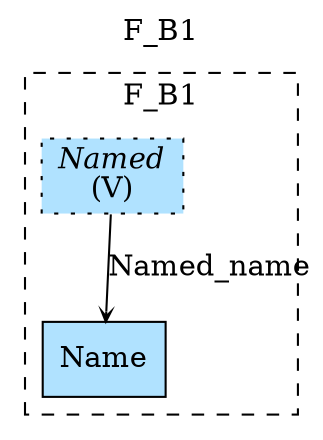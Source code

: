 digraph {graph[label=F_B1,labelloc=tl,labelfontsize=12];
subgraph cluster_F_B1{style=dashed;label=F_B1;
"Named"[shape=record,fillcolor=lightskyblue1,style ="filled,dotted",label=<{<I>Named</I><br/>(V)}>];
"Name"[shape=record,fillcolor=lightskyblue1,style = filled,label="Name"];

"Named"->"Name"[label="Named_name",arrowhead=vee,headlabel="",arrowsize=.5];

}
}